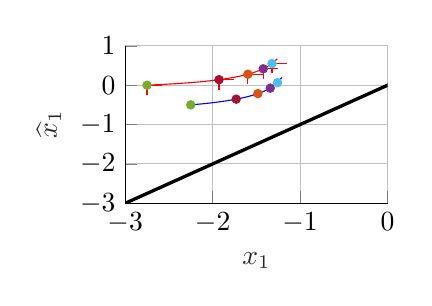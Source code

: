 % This file was created by matlab2tikz.
%
%The latest updates can be retrieved from
%  http://www.mathworks.com/matlabcentral/fileexchange/22022-matlab2tikz-matlab2tikz
%where you can also make suggestions and rate matlab2tikz.
%
\definecolor{mycolor1}{rgb}{0.466,0.674,0.188}%
\definecolor{mycolor2}{rgb}{0.635,0.078,0.184}%
\definecolor{mycolor3}{rgb}{0.85,0.325,0.098}%
\definecolor{mycolor4}{rgb}{0.494,0.184,0.556}%
\definecolor{mycolor5}{rgb}{0.301,0.745,0.933}%
%
\begin{tikzpicture}

\begin{axis}[%
width=3.333cm,
height=2cm,
at={(0cm,0cm)},
scale only axis,
xmin=-3,
xmax=0,
xlabel style={font=\color{white!15!black}},
xlabel={$x_1$},
ymin=-3,
ymax=1,
ylabel style={font=\color{white!15!black}},
ylabel={$\widehat{x}_1$},
axis background/.style={fill=white},
axis x line*=bottom,
axis y line*=left,
xmajorgrids,
ymajorgrids
]
\addplot [color=black, line width=1.2pt, forget plot]
  table[row sep=crcr]{%
-3	-3\\
3	3\\
};
\addplot [color=blue, forget plot]
  table[row sep=crcr]{%
-2.25	-0.5\\
-2.239	-0.498\\
-2.227	-0.496\\
-2.216	-0.494\\
-2.205	-0.492\\
-2.195	-0.489\\
-2.184	-0.487\\
-2.174	-0.485\\
-2.164	-0.483\\
-2.154	-0.481\\
-2.144	-0.479\\
-2.134	-0.477\\
-2.124	-0.475\\
-2.115	-0.473\\
-2.105	-0.47\\
-2.096	-0.468\\
-2.087	-0.466\\
-2.078	-0.464\\
-2.069	-0.462\\
-2.06	-0.46\\
-2.052	-0.458\\
-2.043	-0.456\\
-2.035	-0.454\\
-2.027	-0.452\\
-2.018	-0.449\\
-2.01	-0.447\\
-2.002	-0.445\\
-1.995	-0.443\\
-1.987	-0.441\\
-1.979	-0.439\\
-1.972	-0.437\\
-1.964	-0.435\\
-1.957	-0.433\\
-1.949	-0.431\\
-1.942	-0.429\\
-1.935	-0.427\\
-1.928	-0.425\\
-1.921	-0.422\\
-1.914	-0.42\\
-1.907	-0.418\\
-1.901	-0.416\\
-1.894	-0.414\\
-1.888	-0.412\\
-1.881	-0.41\\
-1.875	-0.408\\
-1.868	-0.406\\
-1.862	-0.404\\
-1.856	-0.402\\
-1.85	-0.4\\
-1.844	-0.398\\
-1.838	-0.396\\
-1.832	-0.394\\
-1.826	-0.392\\
-1.82	-0.39\\
-1.815	-0.387\\
-1.809	-0.385\\
-1.803	-0.383\\
-1.798	-0.381\\
-1.792	-0.379\\
-1.787	-0.377\\
-1.782	-0.375\\
-1.776	-0.373\\
-1.771	-0.371\\
-1.766	-0.369\\
-1.761	-0.367\\
-1.756	-0.365\\
-1.751	-0.363\\
-1.746	-0.361\\
-1.741	-0.359\\
-1.736	-0.357\\
-1.731	-0.355\\
-1.726	-0.353\\
-1.721	-0.351\\
-1.717	-0.349\\
-1.712	-0.347\\
-1.707	-0.345\\
-1.703	-0.343\\
-1.698	-0.341\\
-1.694	-0.339\\
-1.689	-0.337\\
-1.685	-0.335\\
-1.681	-0.333\\
-1.676	-0.331\\
-1.672	-0.328\\
-1.668	-0.326\\
-1.664	-0.324\\
-1.66	-0.322\\
-1.655	-0.32\\
-1.651	-0.318\\
-1.647	-0.316\\
-1.643	-0.314\\
-1.639	-0.312\\
-1.636	-0.31\\
-1.632	-0.308\\
-1.628	-0.306\\
-1.624	-0.304\\
-1.62	-0.302\\
-1.616	-0.3\\
-1.613	-0.298\\
-1.609	-0.296\\
-1.605	-0.294\\
-1.602	-0.292\\
-1.598	-0.29\\
-1.595	-0.288\\
-1.591	-0.286\\
-1.588	-0.284\\
-1.584	-0.282\\
-1.581	-0.28\\
-1.577	-0.278\\
-1.574	-0.276\\
-1.571	-0.274\\
-1.567	-0.272\\
-1.564	-0.27\\
-1.561	-0.268\\
-1.558	-0.266\\
-1.554	-0.264\\
-1.551	-0.262\\
-1.548	-0.26\\
-1.545	-0.258\\
-1.542	-0.256\\
-1.539	-0.254\\
-1.536	-0.252\\
-1.533	-0.25\\
-1.53	-0.248\\
-1.527	-0.246\\
-1.524	-0.244\\
-1.521	-0.242\\
-1.518	-0.24\\
-1.515	-0.238\\
-1.512	-0.236\\
-1.51	-0.234\\
-1.507	-0.232\\
-1.504	-0.23\\
-1.501	-0.228\\
-1.498	-0.226\\
-1.496	-0.224\\
-1.493	-0.222\\
-1.49	-0.22\\
-1.488	-0.218\\
-1.485	-0.216\\
-1.483	-0.214\\
-1.48	-0.212\\
-1.477	-0.21\\
-1.475	-0.208\\
-1.472	-0.206\\
-1.47	-0.204\\
-1.467	-0.202\\
-1.465	-0.2\\
-1.462	-0.198\\
-1.46	-0.196\\
-1.458	-0.194\\
-1.455	-0.192\\
-1.453	-0.19\\
-1.45	-0.188\\
-1.448	-0.186\\
-1.446	-0.184\\
-1.444	-0.182\\
-1.441	-0.18\\
-1.439	-0.178\\
-1.437	-0.176\\
-1.435	-0.174\\
-1.432	-0.172\\
-1.43	-0.17\\
-1.428	-0.168\\
-1.426	-0.166\\
-1.424	-0.164\\
-1.422	-0.162\\
-1.419	-0.16\\
-1.417	-0.158\\
-1.415	-0.157\\
-1.413	-0.155\\
-1.411	-0.153\\
-1.409	-0.151\\
-1.407	-0.149\\
-1.405	-0.147\\
-1.403	-0.145\\
-1.401	-0.143\\
-1.399	-0.141\\
-1.397	-0.139\\
-1.395	-0.137\\
-1.393	-0.135\\
-1.392	-0.133\\
-1.39	-0.131\\
-1.388	-0.129\\
-1.386	-0.127\\
-1.384	-0.125\\
-1.382	-0.123\\
-1.38	-0.121\\
-1.379	-0.119\\
-1.377	-0.117\\
-1.375	-0.115\\
-1.373	-0.113\\
-1.372	-0.111\\
-1.37	-0.109\\
-1.368	-0.107\\
-1.366	-0.105\\
-1.365	-0.103\\
-1.363	-0.101\\
-1.361	-0.099\\
-1.36	-0.097\\
-1.358	-0.095\\
-1.356	-0.093\\
-1.355	-0.091\\
-1.353	-0.089\\
-1.352	-0.087\\
-1.35	-0.085\\
-1.348	-0.083\\
-1.347	-0.081\\
-1.345	-0.079\\
-1.344	-0.077\\
-1.342	-0.075\\
-1.341	-0.073\\
-1.339	-0.071\\
-1.338	-0.069\\
-1.336	-0.067\\
-1.335	-0.065\\
-1.333	-0.063\\
-1.332	-0.061\\
-1.33	-0.059\\
-1.329	-0.057\\
-1.328	-0.055\\
-1.326	-0.053\\
-1.325	-0.051\\
-1.323	-0.049\\
-1.322	-0.047\\
-1.321	-0.045\\
-1.319	-0.043\\
-1.318	-0.041\\
-1.317	-0.039\\
-1.315	-0.037\\
-1.314	-0.036\\
-1.313	-0.034\\
-1.311	-0.032\\
-1.31	-0.03\\
-1.309	-0.028\\
-1.307	-0.026\\
-1.306	-0.024\\
-1.305	-0.022\\
-1.304	-0.02\\
-1.302	-0.018\\
-1.301	-0.016\\
-1.3	-0.014\\
-1.299	-0.012\\
-1.298	-0.01\\
-1.296	-0.008\\
-1.295	-0.006\\
-1.294	-0.004\\
-1.293	-0.002\\
-1.292	0.0\\
-1.291	0.002\\
-1.289	0.004\\
-1.288	0.006\\
-1.287	0.008\\
-1.286	0.01\\
-1.285	0.012\\
-1.284	0.014\\
-1.283	0.016\\
-1.282	0.018\\
-1.281	0.02\\
-1.279	0.022\\
-1.278	0.024\\
-1.277	0.026\\
-1.276	0.028\\
-1.275	0.03\\
-1.274	0.032\\
-1.273	0.034\\
-1.272	0.036\\
-1.271	0.038\\
-1.27	0.04\\
-1.269	0.042\\
-1.268	0.044\\
-1.267	0.046\\
-1.266	0.048\\
-1.265	0.05\\
-1.264	0.052\\
-1.263	0.054\\
-1.262	0.056\\
-1.262	0.058\\
-1.261	0.06\\
-1.26	0.062\\
-1.259	0.064\\
-1.258	0.066\\
-1.257	0.068\\
-1.256	0.07\\
-1.255	0.072\\
-1.254	0.074\\
-1.253	0.076\\
-1.253	0.078\\
-1.252	0.08\\
-1.251	0.082\\
-1.25	0.083\\
-1.249	0.085\\
-1.248	0.087\\
-1.247	0.089\\
-1.247	0.091\\
-1.246	0.093\\
-1.245	0.095\\
-1.244	0.097\\
-1.243	0.099\\
-1.243	0.101\\
-1.242	0.103\\
-1.241	0.105\\
-1.24	0.107\\
-1.24	0.109\\
-1.239	0.111\\
-1.238	0.113\\
-1.237	0.115\\
-1.237	0.117\\
-1.236	0.119\\
-1.235	0.121\\
-1.234	0.123\\
-1.234	0.125\\
-1.233	0.127\\
-1.232	0.129\\
-1.232	0.131\\
-1.231	0.133\\
-1.23	0.135\\
-1.229	0.137\\
-1.229	0.139\\
-1.228	0.141\\
-1.227	0.143\\
-1.227	0.145\\
-1.226	0.147\\
-1.225	0.149\\
-1.225	0.151\\
-1.224	0.153\\
-1.223	0.155\\
-1.223	0.157\\
-1.222	0.159\\
-1.222	0.161\\
-1.221	0.163\\
-1.22	0.165\\
-1.22	0.167\\
-1.219	0.169\\
-1.219	0.171\\
-1.218	0.173\\
-1.217	0.175\\
-1.217	0.177\\
-1.216	0.179\\
-1.216	0.181\\
-1.215	0.183\\
-1.215	0.185\\
-1.214	0.187\\
-1.213	0.188\\
-1.213	0.19\\
-1.212	0.192\\
-1.212	0.194\\
-1.211	0.196\\
-1.211	0.198\\
-1.21	0.2\\
};
\addplot [color=red, forget plot]
  table[row sep=crcr]{%
-2.75	0\\
-2.729	0.002\\
-2.709	0.004\\
-2.689	0.006\\
-2.67	0.008\\
-2.651	0.01\\
-2.632	0.012\\
-2.614	0.014\\
-2.596	0.016\\
-2.579	0.018\\
-2.562	0.02\\
-2.545	0.022\\
-2.528	0.024\\
-2.512	0.026\\
-2.497	0.028\\
-2.481	0.03\\
-2.466	0.032\\
-2.451	0.034\\
-2.437	0.036\\
-2.422	0.038\\
-2.408	0.04\\
-2.395	0.042\\
-2.381	0.044\\
-2.368	0.046\\
-2.355	0.048\\
-2.342	0.05\\
-2.329	0.052\\
-2.317	0.054\\
-2.304	0.056\\
-2.292	0.058\\
-2.281	0.06\\
-2.269	0.062\\
-2.258	0.064\\
-2.246	0.066\\
-2.235	0.068\\
-2.224	0.07\\
-2.214	0.072\\
-2.203	0.074\\
-2.193	0.076\\
-2.182	0.078\\
-2.172	0.08\\
-2.162	0.082\\
-2.153	0.084\\
-2.143	0.086\\
-2.133	0.088\\
-2.124	0.09\\
-2.115	0.092\\
-2.106	0.094\\
-2.097	0.096\\
-2.088	0.098\\
-2.079	0.1\\
-2.071	0.102\\
-2.062	0.104\\
-2.054	0.106\\
-2.045	0.108\\
-2.037	0.11\\
-2.029	0.112\\
-2.021	0.114\\
-2.013	0.116\\
-2.006	0.118\\
-1.998	0.12\\
-1.99	0.122\\
-1.983	0.124\\
-1.976	0.126\\
-1.968	0.128\\
-1.961	0.13\\
-1.954	0.132\\
-1.947	0.134\\
-1.94	0.136\\
-1.933	0.138\\
-1.927	0.14\\
-1.92	0.142\\
-1.913	0.144\\
-1.907	0.146\\
-1.9	0.148\\
-1.894	0.15\\
-1.888	0.152\\
-1.882	0.154\\
-1.875	0.156\\
-1.869	0.158\\
-1.863	0.16\\
-1.857	0.162\\
-1.852	0.164\\
-1.846	0.166\\
-1.84	0.168\\
-1.834	0.17\\
-1.829	0.172\\
-1.823	0.174\\
-1.818	0.176\\
-1.812	0.178\\
-1.807	0.18\\
-1.802	0.182\\
-1.796	0.184\\
-1.791	0.186\\
-1.786	0.188\\
-1.781	0.19\\
-1.776	0.192\\
-1.771	0.194\\
-1.766	0.196\\
-1.761	0.198\\
-1.756	0.2\\
-1.751	0.202\\
-1.747	0.204\\
-1.742	0.206\\
-1.737	0.208\\
-1.733	0.21\\
-1.728	0.212\\
-1.724	0.214\\
-1.719	0.216\\
-1.715	0.218\\
-1.71	0.22\\
-1.706	0.222\\
-1.702	0.224\\
-1.698	0.226\\
-1.693	0.228\\
-1.689	0.23\\
-1.685	0.232\\
-1.681	0.234\\
-1.677	0.236\\
-1.673	0.238\\
-1.669	0.24\\
-1.665	0.242\\
-1.661	0.244\\
-1.657	0.246\\
-1.653	0.248\\
-1.65	0.25\\
-1.646	0.252\\
-1.642	0.253\\
-1.639	0.255\\
-1.635	0.257\\
-1.631	0.259\\
-1.628	0.261\\
-1.624	0.263\\
-1.621	0.265\\
-1.617	0.267\\
-1.614	0.269\\
-1.61	0.271\\
-1.607	0.273\\
-1.603	0.275\\
-1.6	0.277\\
-1.597	0.279\\
-1.594	0.281\\
-1.59	0.283\\
-1.587	0.285\\
-1.584	0.287\\
-1.581	0.289\\
-1.578	0.291\\
-1.574	0.293\\
-1.571	0.295\\
-1.568	0.297\\
-1.565	0.299\\
-1.562	0.301\\
-1.559	0.303\\
-1.556	0.305\\
-1.553	0.307\\
-1.551	0.309\\
-1.548	0.311\\
-1.545	0.313\\
-1.542	0.315\\
-1.539	0.317\\
-1.536	0.319\\
-1.534	0.321\\
-1.531	0.323\\
-1.528	0.325\\
-1.525	0.327\\
-1.523	0.329\\
-1.52	0.331\\
-1.518	0.332\\
-1.515	0.334\\
-1.512	0.336\\
-1.51	0.338\\
-1.507	0.34\\
-1.505	0.342\\
-1.502	0.344\\
-1.5	0.346\\
-1.497	0.348\\
-1.495	0.35\\
-1.492	0.352\\
-1.49	0.354\\
-1.488	0.356\\
-1.485	0.358\\
-1.483	0.36\\
-1.481	0.362\\
-1.478	0.364\\
-1.476	0.366\\
-1.474	0.368\\
-1.471	0.37\\
-1.469	0.372\\
-1.467	0.374\\
-1.465	0.376\\
-1.463	0.377\\
-1.46	0.379\\
-1.458	0.381\\
-1.456	0.383\\
-1.454	0.385\\
-1.452	0.387\\
-1.45	0.389\\
-1.448	0.391\\
-1.446	0.393\\
-1.444	0.395\\
-1.442	0.397\\
-1.44	0.399\\
-1.438	0.401\\
-1.436	0.403\\
-1.434	0.405\\
-1.432	0.407\\
-1.43	0.408\\
-1.428	0.41\\
-1.426	0.412\\
-1.424	0.414\\
-1.422	0.416\\
-1.421	0.418\\
-1.419	0.42\\
-1.417	0.422\\
-1.415	0.424\\
-1.413	0.426\\
-1.412	0.428\\
-1.41	0.43\\
-1.408	0.432\\
-1.406	0.434\\
-1.405	0.435\\
-1.403	0.437\\
-1.401	0.439\\
-1.399	0.441\\
-1.398	0.443\\
-1.396	0.445\\
-1.394	0.447\\
-1.393	0.449\\
-1.391	0.451\\
-1.39	0.453\\
-1.388	0.455\\
-1.386	0.456\\
-1.385	0.458\\
-1.383	0.46\\
-1.382	0.462\\
-1.38	0.464\\
-1.379	0.466\\
-1.377	0.468\\
-1.376	0.47\\
-1.374	0.472\\
-1.373	0.474\\
-1.371	0.475\\
-1.37	0.477\\
-1.368	0.479\\
-1.367	0.481\\
-1.365	0.483\\
-1.364	0.485\\
-1.363	0.487\\
-1.361	0.489\\
-1.36	0.491\\
-1.358	0.492\\
-1.357	0.494\\
-1.356	0.496\\
-1.354	0.498\\
-1.353	0.5\\
-1.352	0.502\\
-1.35	0.504\\
-1.349	0.506\\
-1.348	0.507\\
-1.347	0.509\\
-1.345	0.511\\
-1.344	0.513\\
-1.343	0.515\\
-1.341	0.517\\
-1.34	0.519\\
-1.339	0.521\\
-1.338	0.522\\
-1.337	0.524\\
-1.335	0.526\\
-1.334	0.528\\
-1.333	0.53\\
-1.332	0.532\\
-1.331	0.533\\
-1.33	0.535\\
-1.328	0.537\\
-1.327	0.539\\
-1.326	0.541\\
-1.325	0.543\\
-1.324	0.545\\
-1.323	0.546\\
-1.322	0.548\\
-1.321	0.55\\
-1.319	0.552\\
-1.318	0.554\\
-1.317	0.556\\
-1.316	0.557\\
-1.315	0.559\\
-1.314	0.561\\
-1.313	0.563\\
-1.312	0.565\\
-1.311	0.567\\
-1.31	0.568\\
-1.309	0.57\\
-1.308	0.572\\
-1.307	0.574\\
-1.306	0.576\\
-1.305	0.577\\
-1.304	0.579\\
-1.303	0.581\\
-1.302	0.583\\
-1.301	0.585\\
-1.3	0.586\\
-1.3	0.588\\
-1.299	0.59\\
-1.298	0.592\\
-1.297	0.594\\
-1.296	0.595\\
-1.295	0.597\\
-1.294	0.599\\
-1.293	0.601\\
-1.292	0.603\\
-1.291	0.604\\
-1.291	0.606\\
-1.29	0.608\\
-1.289	0.61\\
-1.288	0.611\\
-1.287	0.613\\
-1.286	0.615\\
-1.286	0.617\\
-1.285	0.618\\
-1.284	0.62\\
-1.283	0.622\\
-1.282	0.624\\
-1.282	0.626\\
-1.281	0.627\\
-1.28	0.629\\
-1.279	0.631\\
-1.279	0.633\\
-1.278	0.634\\
-1.277	0.636\\
-1.276	0.638\\
-1.276	0.64\\
-1.275	0.641\\
-1.274	0.643\\
-1.273	0.645\\
-1.273	0.646\\
-1.272	0.648\\
-1.271	0.65\\
-1.271	0.652\\
-1.27	0.653\\
-1.269	0.655\\
-1.268	0.657\\
-1.268	0.659\\
-1.267	0.66\\
-1.266	0.662\\
-1.266	0.664\\
-1.265	0.665\\
-1.265	0.667\\
-1.264	0.669\\
-1.263	0.67\\
};
\addplot [color=red, forget plot]
  table[row sep=crcr]{%
-2.75	-0.25\\
-2.75	0\\
-2.58	0\\
};
\addplot[only marks, mark=*, mark options={}, mark size=1.5pt, color=mycolor1, fill=mycolor1] table[row sep=crcr]{%
x	y\\
-2.25	-0.5\\
-2.75	0\\
};
\addplot [color=red, forget plot]
  table[row sep=crcr]{%
-1.927	-0.11\\
-1.927	0.14\\
-1.757	0.14\\
};
\addplot[only marks, mark=*, mark options={}, mark size=1.5pt, color=mycolor2, fill=mycolor2] table[row sep=crcr]{%
x	y\\
-1.731	-0.355\\
-1.927	0.14\\
};
\addplot [color=red, forget plot]
  table[row sep=crcr]{%
-1.597	0.029\\
-1.597	0.279\\
-1.427	0.279\\
};
\addplot[only marks, mark=*, mark options={}, mark size=1.5pt, color=mycolor3, fill=mycolor3] table[row sep=crcr]{%
x	y\\
-1.483	-0.214\\
-1.597	0.279\\
};
\addplot [color=red, forget plot]
  table[row sep=crcr]{%
-1.422	0.166\\
-1.422	0.416\\
-1.252	0.416\\
};
\addplot[only marks, mark=*, mark options={}, mark size=1.5pt, color=mycolor4, fill=mycolor4] table[row sep=crcr]{%
x	y\\
-1.342	-0.075\\
-1.422	0.416\\
};
\addplot [color=red, forget plot]
  table[row sep=crcr]{%
-1.322	0.298\\
-1.322	0.548\\
-1.152	0.548\\
};
\addplot[only marks, mark=*, mark options={}, mark size=1.5pt, color=mycolor5, fill=mycolor5] table[row sep=crcr]{%
x	y\\
-1.259	0.064\\
-1.322	0.548\\
};
\end{axis}
\end{tikzpicture}%